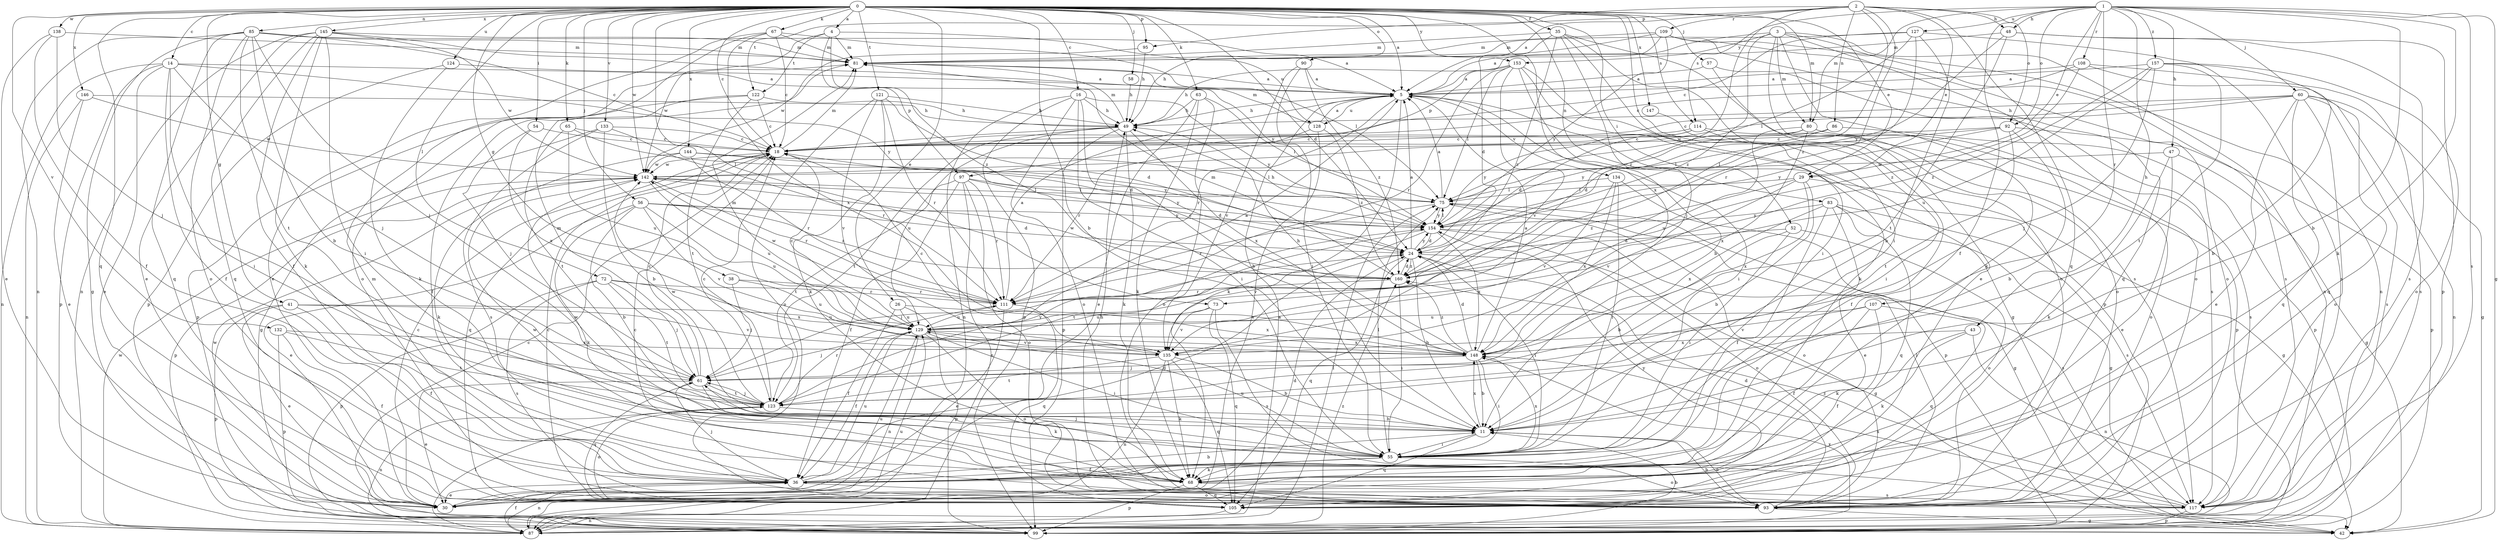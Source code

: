 strict digraph  {
0;
1;
2;
3;
4;
5;
11;
14;
16;
18;
24;
26;
29;
30;
35;
36;
38;
41;
42;
43;
47;
48;
49;
52;
54;
55;
56;
57;
58;
60;
61;
63;
65;
67;
68;
72;
73;
75;
80;
81;
83;
85;
86;
87;
90;
92;
93;
95;
97;
99;
105;
107;
108;
109;
111;
114;
117;
121;
122;
123;
124;
127;
128;
129;
132;
133;
134;
135;
138;
142;
144;
145;
146;
147;
148;
153;
154;
157;
160;
0 -> 4  [label=a];
0 -> 5  [label=a];
0 -> 11  [label=b];
0 -> 14  [label=c];
0 -> 16  [label=c];
0 -> 18  [label=c];
0 -> 24  [label=d];
0 -> 26  [label=e];
0 -> 29  [label=e];
0 -> 35  [label=f];
0 -> 38  [label=g];
0 -> 41  [label=g];
0 -> 52  [label=i];
0 -> 54  [label=i];
0 -> 55  [label=i];
0 -> 56  [label=j];
0 -> 57  [label=j];
0 -> 58  [label=j];
0 -> 63  [label=k];
0 -> 65  [label=k];
0 -> 67  [label=k];
0 -> 72  [label=l];
0 -> 73  [label=l];
0 -> 80  [label=m];
0 -> 83  [label=n];
0 -> 85  [label=n];
0 -> 90  [label=o];
0 -> 95  [label=p];
0 -> 105  [label=q];
0 -> 114  [label=s];
0 -> 121  [label=t];
0 -> 124  [label=u];
0 -> 132  [label=v];
0 -> 133  [label=v];
0 -> 138  [label=w];
0 -> 142  [label=w];
0 -> 144  [label=x];
0 -> 145  [label=x];
0 -> 146  [label=x];
0 -> 147  [label=x];
0 -> 148  [label=x];
0 -> 153  [label=y];
1 -> 11  [label=b];
1 -> 29  [label=e];
1 -> 36  [label=f];
1 -> 42  [label=g];
1 -> 43  [label=h];
1 -> 47  [label=h];
1 -> 48  [label=h];
1 -> 60  [label=j];
1 -> 68  [label=k];
1 -> 80  [label=m];
1 -> 92  [label=o];
1 -> 107  [label=r];
1 -> 108  [label=r];
1 -> 114  [label=s];
1 -> 117  [label=s];
1 -> 127  [label=u];
1 -> 157  [label=z];
2 -> 5  [label=a];
2 -> 29  [label=e];
2 -> 48  [label=h];
2 -> 73  [label=l];
2 -> 86  [label=n];
2 -> 92  [label=o];
2 -> 95  [label=p];
2 -> 105  [label=q];
2 -> 109  [label=r];
2 -> 111  [label=r];
2 -> 122  [label=t];
2 -> 160  [label=z];
3 -> 30  [label=e];
3 -> 68  [label=k];
3 -> 80  [label=m];
3 -> 87  [label=n];
3 -> 93  [label=o];
3 -> 97  [label=p];
3 -> 117  [label=s];
3 -> 153  [label=y];
3 -> 160  [label=z];
4 -> 81  [label=m];
4 -> 97  [label=p];
4 -> 122  [label=t];
4 -> 128  [label=u];
4 -> 142  [label=w];
4 -> 160  [label=z];
5 -> 42  [label=g];
5 -> 49  [label=h];
5 -> 55  [label=i];
5 -> 68  [label=k];
5 -> 111  [label=r];
5 -> 128  [label=u];
5 -> 134  [label=v];
11 -> 55  [label=i];
11 -> 93  [label=o];
11 -> 105  [label=q];
11 -> 148  [label=x];
14 -> 5  [label=a];
14 -> 30  [label=e];
14 -> 36  [label=f];
14 -> 55  [label=i];
14 -> 61  [label=j];
14 -> 87  [label=n];
14 -> 99  [label=p];
14 -> 154  [label=y];
16 -> 11  [label=b];
16 -> 49  [label=h];
16 -> 55  [label=i];
16 -> 87  [label=n];
16 -> 93  [label=o];
16 -> 99  [label=p];
16 -> 154  [label=y];
18 -> 81  [label=m];
18 -> 105  [label=q];
18 -> 142  [label=w];
24 -> 5  [label=a];
24 -> 11  [label=b];
24 -> 42  [label=g];
24 -> 55  [label=i];
24 -> 61  [label=j];
24 -> 105  [label=q];
24 -> 154  [label=y];
24 -> 160  [label=z];
26 -> 36  [label=f];
26 -> 99  [label=p];
26 -> 129  [label=u];
26 -> 148  [label=x];
29 -> 11  [label=b];
29 -> 42  [label=g];
29 -> 75  [label=l];
29 -> 135  [label=v];
29 -> 148  [label=x];
29 -> 160  [label=z];
30 -> 18  [label=c];
30 -> 24  [label=d];
30 -> 129  [label=u];
30 -> 142  [label=w];
35 -> 24  [label=d];
35 -> 55  [label=i];
35 -> 61  [label=j];
35 -> 81  [label=m];
35 -> 93  [label=o];
35 -> 117  [label=s];
35 -> 160  [label=z];
36 -> 11  [label=b];
36 -> 24  [label=d];
36 -> 30  [label=e];
36 -> 61  [label=j];
36 -> 81  [label=m];
36 -> 87  [label=n];
36 -> 93  [label=o];
36 -> 129  [label=u];
38 -> 61  [label=j];
38 -> 111  [label=r];
38 -> 129  [label=u];
41 -> 30  [label=e];
41 -> 36  [label=f];
41 -> 99  [label=p];
41 -> 129  [label=u];
41 -> 135  [label=v];
43 -> 36  [label=f];
43 -> 68  [label=k];
43 -> 87  [label=n];
43 -> 148  [label=x];
47 -> 30  [label=e];
47 -> 42  [label=g];
47 -> 68  [label=k];
47 -> 142  [label=w];
48 -> 81  [label=m];
48 -> 99  [label=p];
48 -> 117  [label=s];
48 -> 123  [label=t];
48 -> 154  [label=y];
49 -> 18  [label=c];
49 -> 68  [label=k];
49 -> 81  [label=m];
49 -> 99  [label=p];
49 -> 123  [label=t];
49 -> 129  [label=u];
49 -> 148  [label=x];
52 -> 11  [label=b];
52 -> 24  [label=d];
52 -> 55  [label=i];
52 -> 93  [label=o];
54 -> 18  [label=c];
54 -> 61  [label=j];
54 -> 148  [label=x];
55 -> 36  [label=f];
55 -> 61  [label=j];
55 -> 68  [label=k];
55 -> 75  [label=l];
55 -> 93  [label=o];
55 -> 129  [label=u];
55 -> 142  [label=w];
55 -> 148  [label=x];
56 -> 11  [label=b];
56 -> 24  [label=d];
56 -> 30  [label=e];
56 -> 68  [label=k];
56 -> 129  [label=u];
56 -> 135  [label=v];
56 -> 154  [label=y];
56 -> 160  [label=z];
57 -> 5  [label=a];
57 -> 93  [label=o];
57 -> 117  [label=s];
58 -> 49  [label=h];
60 -> 18  [label=c];
60 -> 30  [label=e];
60 -> 42  [label=g];
60 -> 49  [label=h];
60 -> 87  [label=n];
60 -> 93  [label=o];
60 -> 105  [label=q];
60 -> 117  [label=s];
60 -> 142  [label=w];
61 -> 18  [label=c];
61 -> 30  [label=e];
61 -> 68  [label=k];
61 -> 81  [label=m];
61 -> 105  [label=q];
61 -> 123  [label=t];
63 -> 30  [label=e];
63 -> 49  [label=h];
63 -> 68  [label=k];
63 -> 75  [label=l];
63 -> 93  [label=o];
65 -> 18  [label=c];
65 -> 24  [label=d];
65 -> 123  [label=t];
65 -> 129  [label=u];
67 -> 18  [label=c];
67 -> 30  [label=e];
67 -> 75  [label=l];
67 -> 81  [label=m];
67 -> 93  [label=o];
67 -> 148  [label=x];
68 -> 99  [label=p];
68 -> 105  [label=q];
68 -> 117  [label=s];
68 -> 142  [label=w];
72 -> 61  [label=j];
72 -> 99  [label=p];
72 -> 111  [label=r];
72 -> 117  [label=s];
72 -> 123  [label=t];
72 -> 148  [label=x];
73 -> 105  [label=q];
73 -> 117  [label=s];
73 -> 129  [label=u];
73 -> 135  [label=v];
75 -> 5  [label=a];
75 -> 42  [label=g];
75 -> 93  [label=o];
75 -> 111  [label=r];
75 -> 154  [label=y];
80 -> 18  [label=c];
80 -> 93  [label=o];
80 -> 117  [label=s];
80 -> 129  [label=u];
80 -> 148  [label=x];
80 -> 154  [label=y];
81 -> 5  [label=a];
83 -> 30  [label=e];
83 -> 36  [label=f];
83 -> 42  [label=g];
83 -> 105  [label=q];
83 -> 117  [label=s];
83 -> 148  [label=x];
83 -> 154  [label=y];
85 -> 5  [label=a];
85 -> 11  [label=b];
85 -> 18  [label=c];
85 -> 42  [label=g];
85 -> 61  [label=j];
85 -> 81  [label=m];
85 -> 87  [label=n];
85 -> 93  [label=o];
85 -> 105  [label=q];
85 -> 123  [label=t];
86 -> 18  [label=c];
86 -> 24  [label=d];
86 -> 99  [label=p];
87 -> 5  [label=a];
87 -> 36  [label=f];
87 -> 75  [label=l];
87 -> 123  [label=t];
87 -> 129  [label=u];
87 -> 142  [label=w];
87 -> 160  [label=z];
90 -> 5  [label=a];
90 -> 55  [label=i];
90 -> 135  [label=v];
90 -> 160  [label=z];
92 -> 11  [label=b];
92 -> 18  [label=c];
92 -> 75  [label=l];
92 -> 99  [label=p];
92 -> 123  [label=t];
92 -> 154  [label=y];
93 -> 11  [label=b];
93 -> 24  [label=d];
93 -> 42  [label=g];
93 -> 49  [label=h];
93 -> 75  [label=l];
95 -> 49  [label=h];
95 -> 142  [label=w];
97 -> 24  [label=d];
97 -> 36  [label=f];
97 -> 75  [label=l];
97 -> 87  [label=n];
97 -> 93  [label=o];
97 -> 111  [label=r];
97 -> 123  [label=t];
99 -> 11  [label=b];
99 -> 18  [label=c];
99 -> 148  [label=x];
105 -> 18  [label=c];
105 -> 87  [label=n];
105 -> 154  [label=y];
107 -> 36  [label=f];
107 -> 68  [label=k];
107 -> 105  [label=q];
107 -> 129  [label=u];
107 -> 135  [label=v];
108 -> 5  [label=a];
108 -> 18  [label=c];
108 -> 105  [label=q];
108 -> 117  [label=s];
108 -> 160  [label=z];
109 -> 5  [label=a];
109 -> 49  [label=h];
109 -> 81  [label=m];
109 -> 87  [label=n];
109 -> 93  [label=o];
109 -> 105  [label=q];
109 -> 154  [label=y];
111 -> 5  [label=a];
111 -> 30  [label=e];
111 -> 105  [label=q];
111 -> 129  [label=u];
111 -> 142  [label=w];
114 -> 18  [label=c];
114 -> 24  [label=d];
114 -> 36  [label=f];
114 -> 99  [label=p];
114 -> 154  [label=y];
117 -> 18  [label=c];
117 -> 99  [label=p];
117 -> 148  [label=x];
117 -> 160  [label=z];
121 -> 24  [label=d];
121 -> 49  [label=h];
121 -> 68  [label=k];
121 -> 93  [label=o];
121 -> 111  [label=r];
121 -> 135  [label=v];
122 -> 18  [label=c];
122 -> 36  [label=f];
122 -> 49  [label=h];
122 -> 99  [label=p];
122 -> 123  [label=t];
123 -> 11  [label=b];
123 -> 18  [label=c];
123 -> 61  [label=j];
123 -> 87  [label=n];
123 -> 93  [label=o];
123 -> 111  [label=r];
123 -> 142  [label=w];
123 -> 154  [label=y];
124 -> 5  [label=a];
124 -> 68  [label=k];
124 -> 99  [label=p];
127 -> 11  [label=b];
127 -> 18  [label=c];
127 -> 75  [label=l];
127 -> 81  [label=m];
127 -> 111  [label=r];
127 -> 117  [label=s];
128 -> 5  [label=a];
128 -> 30  [label=e];
128 -> 81  [label=m];
128 -> 111  [label=r];
128 -> 160  [label=z];
129 -> 5  [label=a];
129 -> 18  [label=c];
129 -> 36  [label=f];
129 -> 55  [label=i];
129 -> 61  [label=j];
129 -> 81  [label=m];
129 -> 87  [label=n];
129 -> 93  [label=o];
129 -> 135  [label=v];
129 -> 148  [label=x];
132 -> 36  [label=f];
132 -> 99  [label=p];
132 -> 123  [label=t];
132 -> 148  [label=x];
133 -> 11  [label=b];
133 -> 18  [label=c];
133 -> 42  [label=g];
133 -> 111  [label=r];
133 -> 117  [label=s];
134 -> 55  [label=i];
134 -> 75  [label=l];
134 -> 99  [label=p];
134 -> 135  [label=v];
134 -> 148  [label=x];
135 -> 11  [label=b];
135 -> 18  [label=c];
135 -> 68  [label=k];
135 -> 87  [label=n];
135 -> 105  [label=q];
135 -> 123  [label=t];
138 -> 30  [label=e];
138 -> 36  [label=f];
138 -> 61  [label=j];
138 -> 81  [label=m];
142 -> 75  [label=l];
142 -> 99  [label=p];
142 -> 111  [label=r];
142 -> 129  [label=u];
142 -> 154  [label=y];
144 -> 68  [label=k];
144 -> 75  [label=l];
144 -> 111  [label=r];
144 -> 142  [label=w];
144 -> 154  [label=y];
145 -> 30  [label=e];
145 -> 36  [label=f];
145 -> 55  [label=i];
145 -> 68  [label=k];
145 -> 81  [label=m];
145 -> 87  [label=n];
145 -> 105  [label=q];
145 -> 142  [label=w];
145 -> 154  [label=y];
146 -> 30  [label=e];
146 -> 49  [label=h];
146 -> 87  [label=n];
146 -> 142  [label=w];
147 -> 55  [label=i];
148 -> 5  [label=a];
148 -> 11  [label=b];
148 -> 24  [label=d];
148 -> 49  [label=h];
148 -> 55  [label=i];
148 -> 61  [label=j];
148 -> 160  [label=z];
153 -> 5  [label=a];
153 -> 11  [label=b];
153 -> 49  [label=h];
153 -> 68  [label=k];
153 -> 75  [label=l];
153 -> 99  [label=p];
153 -> 111  [label=r];
153 -> 135  [label=v];
154 -> 24  [label=d];
154 -> 49  [label=h];
154 -> 75  [label=l];
154 -> 93  [label=o];
154 -> 117  [label=s];
154 -> 123  [label=t];
154 -> 135  [label=v];
154 -> 148  [label=x];
157 -> 5  [label=a];
157 -> 11  [label=b];
157 -> 61  [label=j];
157 -> 93  [label=o];
157 -> 123  [label=t];
157 -> 129  [label=u];
157 -> 160  [label=z];
160 -> 18  [label=c];
160 -> 24  [label=d];
160 -> 55  [label=i];
160 -> 81  [label=m];
160 -> 111  [label=r];
160 -> 142  [label=w];
}
